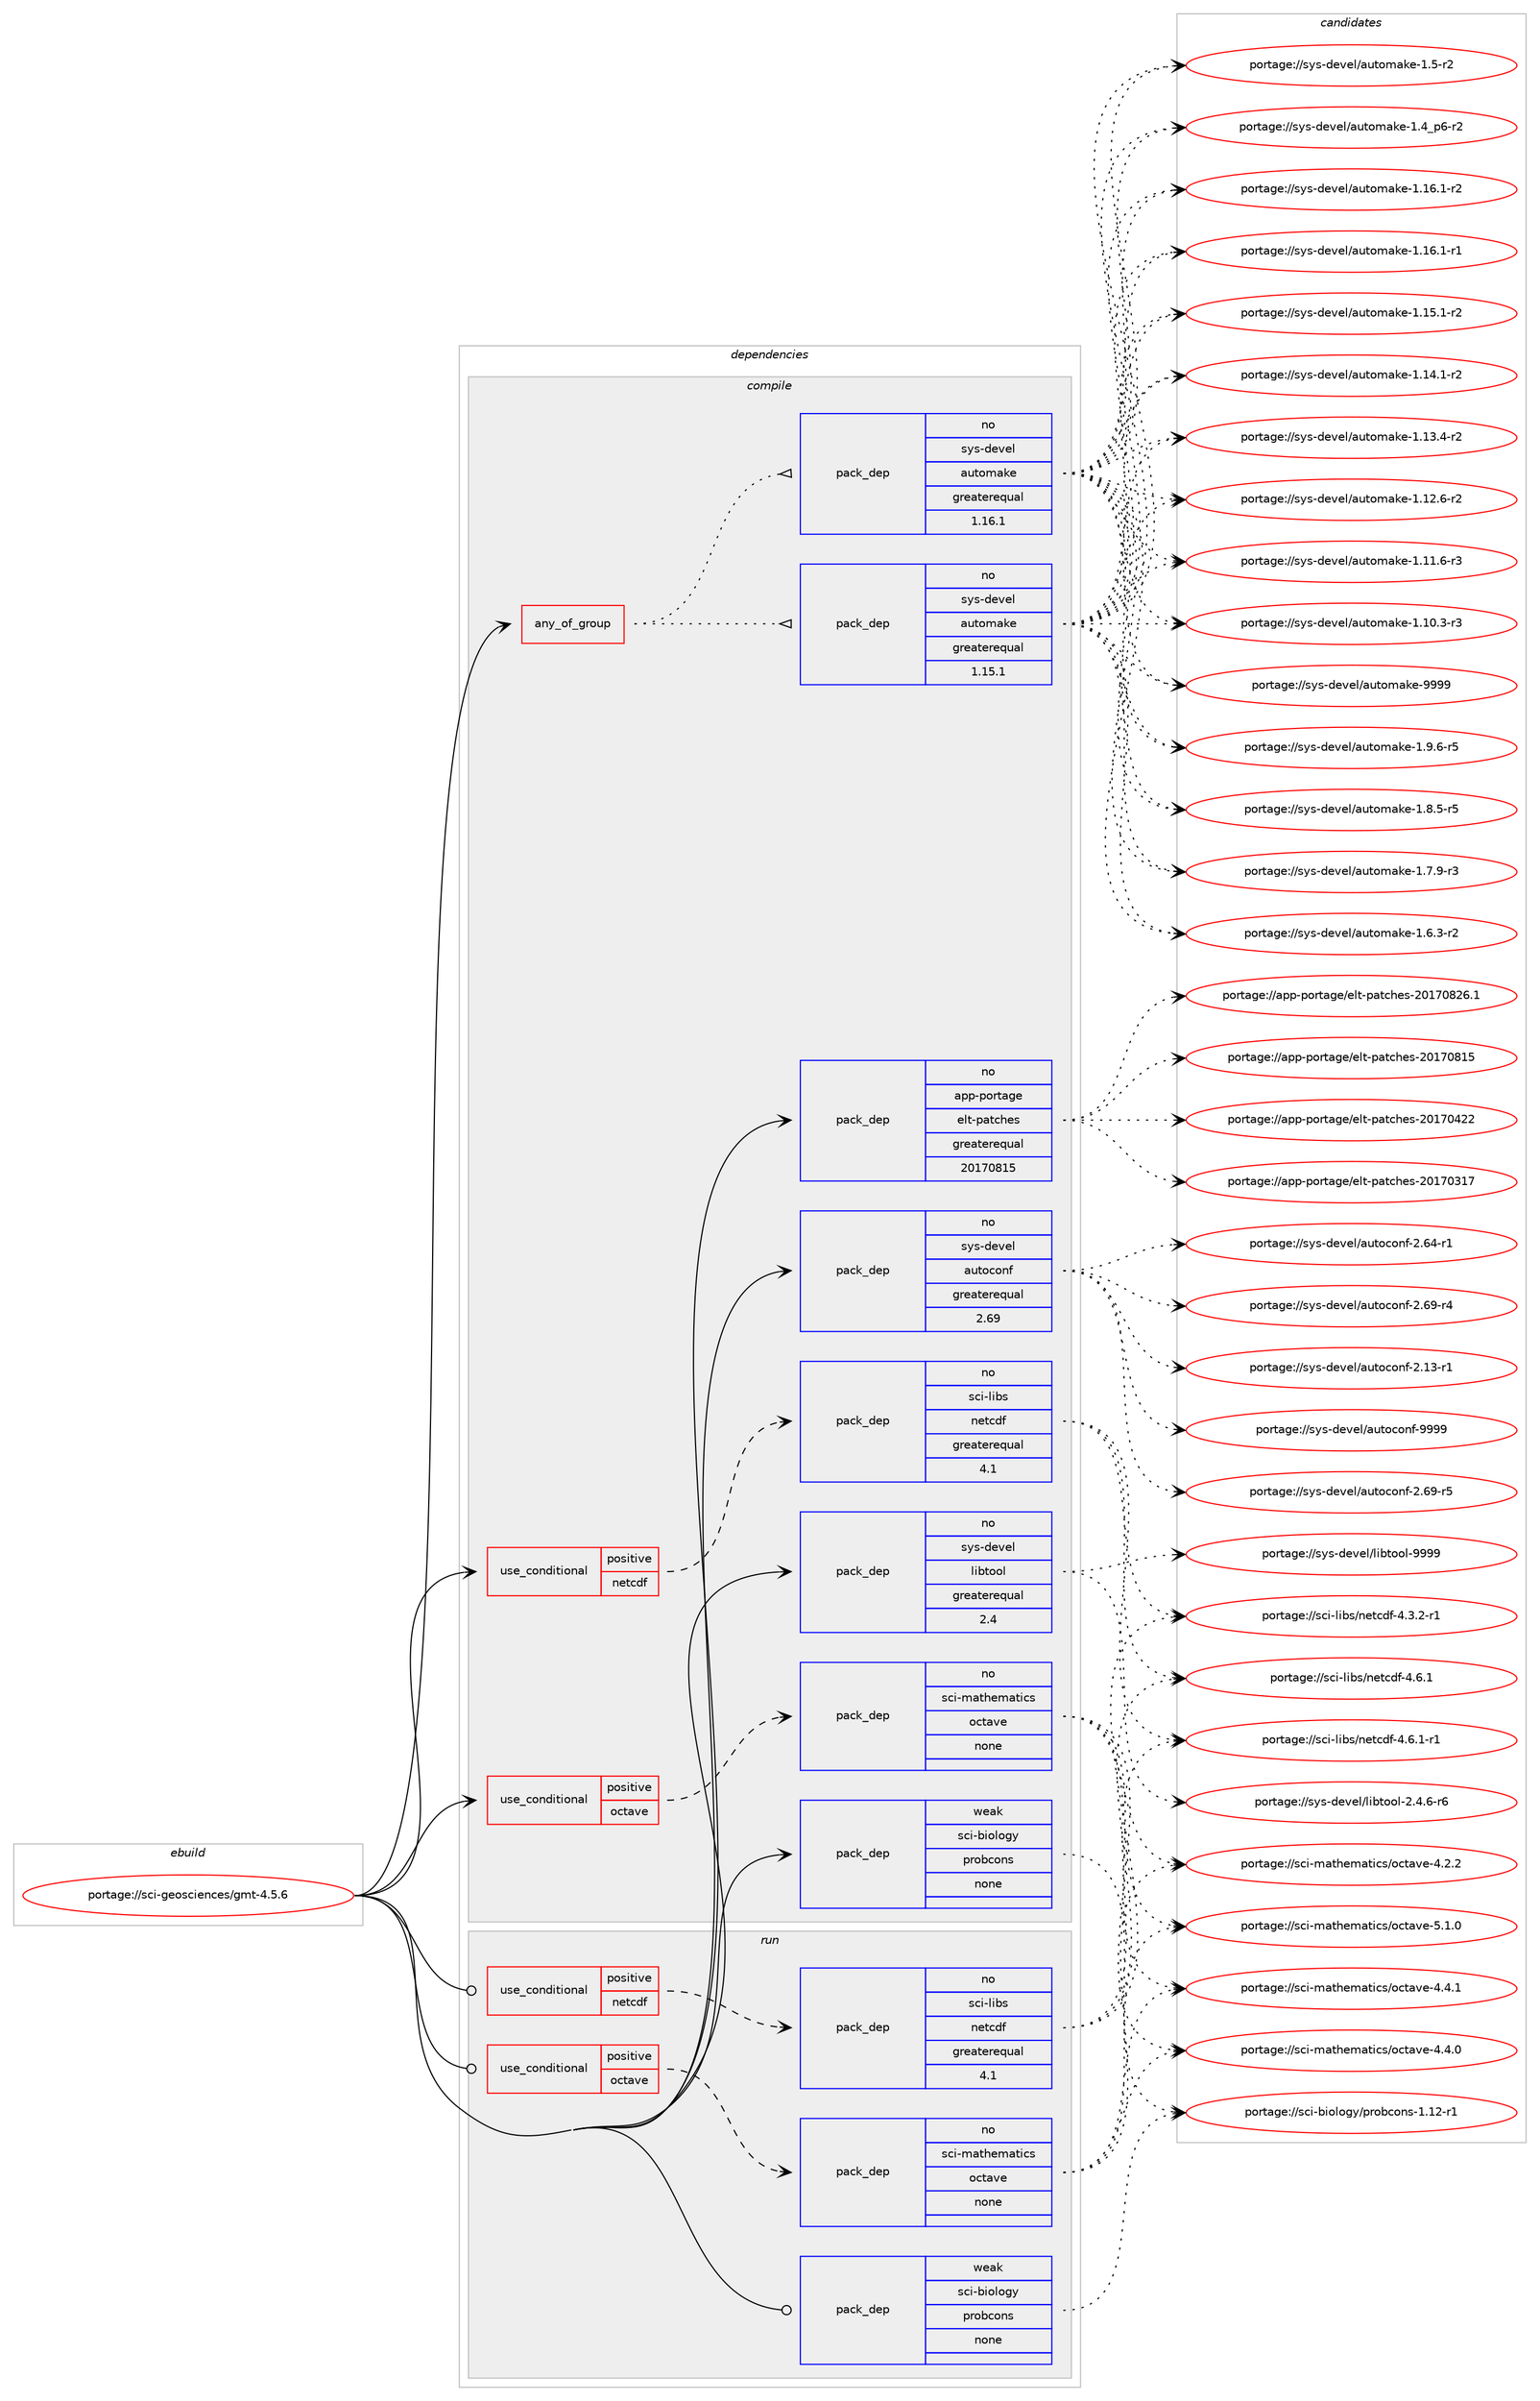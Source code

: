 digraph prolog {

# *************
# Graph options
# *************

newrank=true;
concentrate=true;
compound=true;
graph [rankdir=LR,fontname=Helvetica,fontsize=10,ranksep=1.5];#, ranksep=2.5, nodesep=0.2];
edge  [arrowhead=vee];
node  [fontname=Helvetica,fontsize=10];

# **********
# The ebuild
# **********

subgraph cluster_leftcol {
color=gray;
rank=same;
label=<<i>ebuild</i>>;
id [label="portage://sci-geosciences/gmt-4.5.6", color=red, width=4, href="../sci-geosciences/gmt-4.5.6.svg"];
}

# ****************
# The dependencies
# ****************

subgraph cluster_midcol {
color=gray;
label=<<i>dependencies</i>>;
subgraph cluster_compile {
fillcolor="#eeeeee";
style=filled;
label=<<i>compile</i>>;
subgraph any1525 {
dependency95927 [label=<<TABLE BORDER="0" CELLBORDER="1" CELLSPACING="0" CELLPADDING="4"><TR><TD CELLPADDING="10">any_of_group</TD></TR></TABLE>>, shape=none, color=red];subgraph pack74749 {
dependency95928 [label=<<TABLE BORDER="0" CELLBORDER="1" CELLSPACING="0" CELLPADDING="4" WIDTH="220"><TR><TD ROWSPAN="6" CELLPADDING="30">pack_dep</TD></TR><TR><TD WIDTH="110">no</TD></TR><TR><TD>sys-devel</TD></TR><TR><TD>automake</TD></TR><TR><TD>greaterequal</TD></TR><TR><TD>1.16.1</TD></TR></TABLE>>, shape=none, color=blue];
}
dependency95927:e -> dependency95928:w [weight=20,style="dotted",arrowhead="oinv"];
subgraph pack74750 {
dependency95929 [label=<<TABLE BORDER="0" CELLBORDER="1" CELLSPACING="0" CELLPADDING="4" WIDTH="220"><TR><TD ROWSPAN="6" CELLPADDING="30">pack_dep</TD></TR><TR><TD WIDTH="110">no</TD></TR><TR><TD>sys-devel</TD></TR><TR><TD>automake</TD></TR><TR><TD>greaterequal</TD></TR><TR><TD>1.15.1</TD></TR></TABLE>>, shape=none, color=blue];
}
dependency95927:e -> dependency95929:w [weight=20,style="dotted",arrowhead="oinv"];
}
id:e -> dependency95927:w [weight=20,style="solid",arrowhead="vee"];
subgraph cond19569 {
dependency95930 [label=<<TABLE BORDER="0" CELLBORDER="1" CELLSPACING="0" CELLPADDING="4"><TR><TD ROWSPAN="3" CELLPADDING="10">use_conditional</TD></TR><TR><TD>positive</TD></TR><TR><TD>netcdf</TD></TR></TABLE>>, shape=none, color=red];
subgraph pack74751 {
dependency95931 [label=<<TABLE BORDER="0" CELLBORDER="1" CELLSPACING="0" CELLPADDING="4" WIDTH="220"><TR><TD ROWSPAN="6" CELLPADDING="30">pack_dep</TD></TR><TR><TD WIDTH="110">no</TD></TR><TR><TD>sci-libs</TD></TR><TR><TD>netcdf</TD></TR><TR><TD>greaterequal</TD></TR><TR><TD>4.1</TD></TR></TABLE>>, shape=none, color=blue];
}
dependency95930:e -> dependency95931:w [weight=20,style="dashed",arrowhead="vee"];
}
id:e -> dependency95930:w [weight=20,style="solid",arrowhead="vee"];
subgraph cond19570 {
dependency95932 [label=<<TABLE BORDER="0" CELLBORDER="1" CELLSPACING="0" CELLPADDING="4"><TR><TD ROWSPAN="3" CELLPADDING="10">use_conditional</TD></TR><TR><TD>positive</TD></TR><TR><TD>octave</TD></TR></TABLE>>, shape=none, color=red];
subgraph pack74752 {
dependency95933 [label=<<TABLE BORDER="0" CELLBORDER="1" CELLSPACING="0" CELLPADDING="4" WIDTH="220"><TR><TD ROWSPAN="6" CELLPADDING="30">pack_dep</TD></TR><TR><TD WIDTH="110">no</TD></TR><TR><TD>sci-mathematics</TD></TR><TR><TD>octave</TD></TR><TR><TD>none</TD></TR><TR><TD></TD></TR></TABLE>>, shape=none, color=blue];
}
dependency95932:e -> dependency95933:w [weight=20,style="dashed",arrowhead="vee"];
}
id:e -> dependency95932:w [weight=20,style="solid",arrowhead="vee"];
subgraph pack74753 {
dependency95934 [label=<<TABLE BORDER="0" CELLBORDER="1" CELLSPACING="0" CELLPADDING="4" WIDTH="220"><TR><TD ROWSPAN="6" CELLPADDING="30">pack_dep</TD></TR><TR><TD WIDTH="110">no</TD></TR><TR><TD>app-portage</TD></TR><TR><TD>elt-patches</TD></TR><TR><TD>greaterequal</TD></TR><TR><TD>20170815</TD></TR></TABLE>>, shape=none, color=blue];
}
id:e -> dependency95934:w [weight=20,style="solid",arrowhead="vee"];
subgraph pack74754 {
dependency95935 [label=<<TABLE BORDER="0" CELLBORDER="1" CELLSPACING="0" CELLPADDING="4" WIDTH="220"><TR><TD ROWSPAN="6" CELLPADDING="30">pack_dep</TD></TR><TR><TD WIDTH="110">no</TD></TR><TR><TD>sys-devel</TD></TR><TR><TD>autoconf</TD></TR><TR><TD>greaterequal</TD></TR><TR><TD>2.69</TD></TR></TABLE>>, shape=none, color=blue];
}
id:e -> dependency95935:w [weight=20,style="solid",arrowhead="vee"];
subgraph pack74755 {
dependency95936 [label=<<TABLE BORDER="0" CELLBORDER="1" CELLSPACING="0" CELLPADDING="4" WIDTH="220"><TR><TD ROWSPAN="6" CELLPADDING="30">pack_dep</TD></TR><TR><TD WIDTH="110">no</TD></TR><TR><TD>sys-devel</TD></TR><TR><TD>libtool</TD></TR><TR><TD>greaterequal</TD></TR><TR><TD>2.4</TD></TR></TABLE>>, shape=none, color=blue];
}
id:e -> dependency95936:w [weight=20,style="solid",arrowhead="vee"];
subgraph pack74756 {
dependency95937 [label=<<TABLE BORDER="0" CELLBORDER="1" CELLSPACING="0" CELLPADDING="4" WIDTH="220"><TR><TD ROWSPAN="6" CELLPADDING="30">pack_dep</TD></TR><TR><TD WIDTH="110">weak</TD></TR><TR><TD>sci-biology</TD></TR><TR><TD>probcons</TD></TR><TR><TD>none</TD></TR><TR><TD></TD></TR></TABLE>>, shape=none, color=blue];
}
id:e -> dependency95937:w [weight=20,style="solid",arrowhead="vee"];
}
subgraph cluster_compileandrun {
fillcolor="#eeeeee";
style=filled;
label=<<i>compile and run</i>>;
}
subgraph cluster_run {
fillcolor="#eeeeee";
style=filled;
label=<<i>run</i>>;
subgraph cond19571 {
dependency95938 [label=<<TABLE BORDER="0" CELLBORDER="1" CELLSPACING="0" CELLPADDING="4"><TR><TD ROWSPAN="3" CELLPADDING="10">use_conditional</TD></TR><TR><TD>positive</TD></TR><TR><TD>netcdf</TD></TR></TABLE>>, shape=none, color=red];
subgraph pack74757 {
dependency95939 [label=<<TABLE BORDER="0" CELLBORDER="1" CELLSPACING="0" CELLPADDING="4" WIDTH="220"><TR><TD ROWSPAN="6" CELLPADDING="30">pack_dep</TD></TR><TR><TD WIDTH="110">no</TD></TR><TR><TD>sci-libs</TD></TR><TR><TD>netcdf</TD></TR><TR><TD>greaterequal</TD></TR><TR><TD>4.1</TD></TR></TABLE>>, shape=none, color=blue];
}
dependency95938:e -> dependency95939:w [weight=20,style="dashed",arrowhead="vee"];
}
id:e -> dependency95938:w [weight=20,style="solid",arrowhead="odot"];
subgraph cond19572 {
dependency95940 [label=<<TABLE BORDER="0" CELLBORDER="1" CELLSPACING="0" CELLPADDING="4"><TR><TD ROWSPAN="3" CELLPADDING="10">use_conditional</TD></TR><TR><TD>positive</TD></TR><TR><TD>octave</TD></TR></TABLE>>, shape=none, color=red];
subgraph pack74758 {
dependency95941 [label=<<TABLE BORDER="0" CELLBORDER="1" CELLSPACING="0" CELLPADDING="4" WIDTH="220"><TR><TD ROWSPAN="6" CELLPADDING="30">pack_dep</TD></TR><TR><TD WIDTH="110">no</TD></TR><TR><TD>sci-mathematics</TD></TR><TR><TD>octave</TD></TR><TR><TD>none</TD></TR><TR><TD></TD></TR></TABLE>>, shape=none, color=blue];
}
dependency95940:e -> dependency95941:w [weight=20,style="dashed",arrowhead="vee"];
}
id:e -> dependency95940:w [weight=20,style="solid",arrowhead="odot"];
subgraph pack74759 {
dependency95942 [label=<<TABLE BORDER="0" CELLBORDER="1" CELLSPACING="0" CELLPADDING="4" WIDTH="220"><TR><TD ROWSPAN="6" CELLPADDING="30">pack_dep</TD></TR><TR><TD WIDTH="110">weak</TD></TR><TR><TD>sci-biology</TD></TR><TR><TD>probcons</TD></TR><TR><TD>none</TD></TR><TR><TD></TD></TR></TABLE>>, shape=none, color=blue];
}
id:e -> dependency95942:w [weight=20,style="solid",arrowhead="odot"];
}
}

# **************
# The candidates
# **************

subgraph cluster_choices {
rank=same;
color=gray;
label=<<i>candidates</i>>;

subgraph choice74749 {
color=black;
nodesep=1;
choice115121115451001011181011084797117116111109971071014557575757 [label="portage://sys-devel/automake-9999", color=red, width=4,href="../sys-devel/automake-9999.svg"];
choice115121115451001011181011084797117116111109971071014549465746544511453 [label="portage://sys-devel/automake-1.9.6-r5", color=red, width=4,href="../sys-devel/automake-1.9.6-r5.svg"];
choice115121115451001011181011084797117116111109971071014549465646534511453 [label="portage://sys-devel/automake-1.8.5-r5", color=red, width=4,href="../sys-devel/automake-1.8.5-r5.svg"];
choice115121115451001011181011084797117116111109971071014549465546574511451 [label="portage://sys-devel/automake-1.7.9-r3", color=red, width=4,href="../sys-devel/automake-1.7.9-r3.svg"];
choice115121115451001011181011084797117116111109971071014549465446514511450 [label="portage://sys-devel/automake-1.6.3-r2", color=red, width=4,href="../sys-devel/automake-1.6.3-r2.svg"];
choice11512111545100101118101108479711711611110997107101454946534511450 [label="portage://sys-devel/automake-1.5-r2", color=red, width=4,href="../sys-devel/automake-1.5-r2.svg"];
choice115121115451001011181011084797117116111109971071014549465295112544511450 [label="portage://sys-devel/automake-1.4_p6-r2", color=red, width=4,href="../sys-devel/automake-1.4_p6-r2.svg"];
choice11512111545100101118101108479711711611110997107101454946495446494511450 [label="portage://sys-devel/automake-1.16.1-r2", color=red, width=4,href="../sys-devel/automake-1.16.1-r2.svg"];
choice11512111545100101118101108479711711611110997107101454946495446494511449 [label="portage://sys-devel/automake-1.16.1-r1", color=red, width=4,href="../sys-devel/automake-1.16.1-r1.svg"];
choice11512111545100101118101108479711711611110997107101454946495346494511450 [label="portage://sys-devel/automake-1.15.1-r2", color=red, width=4,href="../sys-devel/automake-1.15.1-r2.svg"];
choice11512111545100101118101108479711711611110997107101454946495246494511450 [label="portage://sys-devel/automake-1.14.1-r2", color=red, width=4,href="../sys-devel/automake-1.14.1-r2.svg"];
choice11512111545100101118101108479711711611110997107101454946495146524511450 [label="portage://sys-devel/automake-1.13.4-r2", color=red, width=4,href="../sys-devel/automake-1.13.4-r2.svg"];
choice11512111545100101118101108479711711611110997107101454946495046544511450 [label="portage://sys-devel/automake-1.12.6-r2", color=red, width=4,href="../sys-devel/automake-1.12.6-r2.svg"];
choice11512111545100101118101108479711711611110997107101454946494946544511451 [label="portage://sys-devel/automake-1.11.6-r3", color=red, width=4,href="../sys-devel/automake-1.11.6-r3.svg"];
choice11512111545100101118101108479711711611110997107101454946494846514511451 [label="portage://sys-devel/automake-1.10.3-r3", color=red, width=4,href="../sys-devel/automake-1.10.3-r3.svg"];
dependency95928:e -> choice115121115451001011181011084797117116111109971071014557575757:w [style=dotted,weight="100"];
dependency95928:e -> choice115121115451001011181011084797117116111109971071014549465746544511453:w [style=dotted,weight="100"];
dependency95928:e -> choice115121115451001011181011084797117116111109971071014549465646534511453:w [style=dotted,weight="100"];
dependency95928:e -> choice115121115451001011181011084797117116111109971071014549465546574511451:w [style=dotted,weight="100"];
dependency95928:e -> choice115121115451001011181011084797117116111109971071014549465446514511450:w [style=dotted,weight="100"];
dependency95928:e -> choice11512111545100101118101108479711711611110997107101454946534511450:w [style=dotted,weight="100"];
dependency95928:e -> choice115121115451001011181011084797117116111109971071014549465295112544511450:w [style=dotted,weight="100"];
dependency95928:e -> choice11512111545100101118101108479711711611110997107101454946495446494511450:w [style=dotted,weight="100"];
dependency95928:e -> choice11512111545100101118101108479711711611110997107101454946495446494511449:w [style=dotted,weight="100"];
dependency95928:e -> choice11512111545100101118101108479711711611110997107101454946495346494511450:w [style=dotted,weight="100"];
dependency95928:e -> choice11512111545100101118101108479711711611110997107101454946495246494511450:w [style=dotted,weight="100"];
dependency95928:e -> choice11512111545100101118101108479711711611110997107101454946495146524511450:w [style=dotted,weight="100"];
dependency95928:e -> choice11512111545100101118101108479711711611110997107101454946495046544511450:w [style=dotted,weight="100"];
dependency95928:e -> choice11512111545100101118101108479711711611110997107101454946494946544511451:w [style=dotted,weight="100"];
dependency95928:e -> choice11512111545100101118101108479711711611110997107101454946494846514511451:w [style=dotted,weight="100"];
}
subgraph choice74750 {
color=black;
nodesep=1;
choice115121115451001011181011084797117116111109971071014557575757 [label="portage://sys-devel/automake-9999", color=red, width=4,href="../sys-devel/automake-9999.svg"];
choice115121115451001011181011084797117116111109971071014549465746544511453 [label="portage://sys-devel/automake-1.9.6-r5", color=red, width=4,href="../sys-devel/automake-1.9.6-r5.svg"];
choice115121115451001011181011084797117116111109971071014549465646534511453 [label="portage://sys-devel/automake-1.8.5-r5", color=red, width=4,href="../sys-devel/automake-1.8.5-r5.svg"];
choice115121115451001011181011084797117116111109971071014549465546574511451 [label="portage://sys-devel/automake-1.7.9-r3", color=red, width=4,href="../sys-devel/automake-1.7.9-r3.svg"];
choice115121115451001011181011084797117116111109971071014549465446514511450 [label="portage://sys-devel/automake-1.6.3-r2", color=red, width=4,href="../sys-devel/automake-1.6.3-r2.svg"];
choice11512111545100101118101108479711711611110997107101454946534511450 [label="portage://sys-devel/automake-1.5-r2", color=red, width=4,href="../sys-devel/automake-1.5-r2.svg"];
choice115121115451001011181011084797117116111109971071014549465295112544511450 [label="portage://sys-devel/automake-1.4_p6-r2", color=red, width=4,href="../sys-devel/automake-1.4_p6-r2.svg"];
choice11512111545100101118101108479711711611110997107101454946495446494511450 [label="portage://sys-devel/automake-1.16.1-r2", color=red, width=4,href="../sys-devel/automake-1.16.1-r2.svg"];
choice11512111545100101118101108479711711611110997107101454946495446494511449 [label="portage://sys-devel/automake-1.16.1-r1", color=red, width=4,href="../sys-devel/automake-1.16.1-r1.svg"];
choice11512111545100101118101108479711711611110997107101454946495346494511450 [label="portage://sys-devel/automake-1.15.1-r2", color=red, width=4,href="../sys-devel/automake-1.15.1-r2.svg"];
choice11512111545100101118101108479711711611110997107101454946495246494511450 [label="portage://sys-devel/automake-1.14.1-r2", color=red, width=4,href="../sys-devel/automake-1.14.1-r2.svg"];
choice11512111545100101118101108479711711611110997107101454946495146524511450 [label="portage://sys-devel/automake-1.13.4-r2", color=red, width=4,href="../sys-devel/automake-1.13.4-r2.svg"];
choice11512111545100101118101108479711711611110997107101454946495046544511450 [label="portage://sys-devel/automake-1.12.6-r2", color=red, width=4,href="../sys-devel/automake-1.12.6-r2.svg"];
choice11512111545100101118101108479711711611110997107101454946494946544511451 [label="portage://sys-devel/automake-1.11.6-r3", color=red, width=4,href="../sys-devel/automake-1.11.6-r3.svg"];
choice11512111545100101118101108479711711611110997107101454946494846514511451 [label="portage://sys-devel/automake-1.10.3-r3", color=red, width=4,href="../sys-devel/automake-1.10.3-r3.svg"];
dependency95929:e -> choice115121115451001011181011084797117116111109971071014557575757:w [style=dotted,weight="100"];
dependency95929:e -> choice115121115451001011181011084797117116111109971071014549465746544511453:w [style=dotted,weight="100"];
dependency95929:e -> choice115121115451001011181011084797117116111109971071014549465646534511453:w [style=dotted,weight="100"];
dependency95929:e -> choice115121115451001011181011084797117116111109971071014549465546574511451:w [style=dotted,weight="100"];
dependency95929:e -> choice115121115451001011181011084797117116111109971071014549465446514511450:w [style=dotted,weight="100"];
dependency95929:e -> choice11512111545100101118101108479711711611110997107101454946534511450:w [style=dotted,weight="100"];
dependency95929:e -> choice115121115451001011181011084797117116111109971071014549465295112544511450:w [style=dotted,weight="100"];
dependency95929:e -> choice11512111545100101118101108479711711611110997107101454946495446494511450:w [style=dotted,weight="100"];
dependency95929:e -> choice11512111545100101118101108479711711611110997107101454946495446494511449:w [style=dotted,weight="100"];
dependency95929:e -> choice11512111545100101118101108479711711611110997107101454946495346494511450:w [style=dotted,weight="100"];
dependency95929:e -> choice11512111545100101118101108479711711611110997107101454946495246494511450:w [style=dotted,weight="100"];
dependency95929:e -> choice11512111545100101118101108479711711611110997107101454946495146524511450:w [style=dotted,weight="100"];
dependency95929:e -> choice11512111545100101118101108479711711611110997107101454946495046544511450:w [style=dotted,weight="100"];
dependency95929:e -> choice11512111545100101118101108479711711611110997107101454946494946544511451:w [style=dotted,weight="100"];
dependency95929:e -> choice11512111545100101118101108479711711611110997107101454946494846514511451:w [style=dotted,weight="100"];
}
subgraph choice74751 {
color=black;
nodesep=1;
choice11599105451081059811547110101116991001024552465446494511449 [label="portage://sci-libs/netcdf-4.6.1-r1", color=red, width=4,href="../sci-libs/netcdf-4.6.1-r1.svg"];
choice1159910545108105981154711010111699100102455246544649 [label="portage://sci-libs/netcdf-4.6.1", color=red, width=4,href="../sci-libs/netcdf-4.6.1.svg"];
choice11599105451081059811547110101116991001024552465146504511449 [label="portage://sci-libs/netcdf-4.3.2-r1", color=red, width=4,href="../sci-libs/netcdf-4.3.2-r1.svg"];
dependency95931:e -> choice11599105451081059811547110101116991001024552465446494511449:w [style=dotted,weight="100"];
dependency95931:e -> choice1159910545108105981154711010111699100102455246544649:w [style=dotted,weight="100"];
dependency95931:e -> choice11599105451081059811547110101116991001024552465146504511449:w [style=dotted,weight="100"];
}
subgraph choice74752 {
color=black;
nodesep=1;
choice1159910545109971161041011099711610599115471119911697118101455346494648 [label="portage://sci-mathematics/octave-5.1.0", color=red, width=4,href="../sci-mathematics/octave-5.1.0.svg"];
choice1159910545109971161041011099711610599115471119911697118101455246524649 [label="portage://sci-mathematics/octave-4.4.1", color=red, width=4,href="../sci-mathematics/octave-4.4.1.svg"];
choice1159910545109971161041011099711610599115471119911697118101455246524648 [label="portage://sci-mathematics/octave-4.4.0", color=red, width=4,href="../sci-mathematics/octave-4.4.0.svg"];
choice1159910545109971161041011099711610599115471119911697118101455246504650 [label="portage://sci-mathematics/octave-4.2.2", color=red, width=4,href="../sci-mathematics/octave-4.2.2.svg"];
dependency95933:e -> choice1159910545109971161041011099711610599115471119911697118101455346494648:w [style=dotted,weight="100"];
dependency95933:e -> choice1159910545109971161041011099711610599115471119911697118101455246524649:w [style=dotted,weight="100"];
dependency95933:e -> choice1159910545109971161041011099711610599115471119911697118101455246524648:w [style=dotted,weight="100"];
dependency95933:e -> choice1159910545109971161041011099711610599115471119911697118101455246504650:w [style=dotted,weight="100"];
}
subgraph choice74753 {
color=black;
nodesep=1;
choice971121124511211111411697103101471011081164511297116991041011154550484955485650544649 [label="portage://app-portage/elt-patches-20170826.1", color=red, width=4,href="../app-portage/elt-patches-20170826.1.svg"];
choice97112112451121111141169710310147101108116451129711699104101115455048495548564953 [label="portage://app-portage/elt-patches-20170815", color=red, width=4,href="../app-portage/elt-patches-20170815.svg"];
choice97112112451121111141169710310147101108116451129711699104101115455048495548525050 [label="portage://app-portage/elt-patches-20170422", color=red, width=4,href="../app-portage/elt-patches-20170422.svg"];
choice97112112451121111141169710310147101108116451129711699104101115455048495548514955 [label="portage://app-portage/elt-patches-20170317", color=red, width=4,href="../app-portage/elt-patches-20170317.svg"];
dependency95934:e -> choice971121124511211111411697103101471011081164511297116991041011154550484955485650544649:w [style=dotted,weight="100"];
dependency95934:e -> choice97112112451121111141169710310147101108116451129711699104101115455048495548564953:w [style=dotted,weight="100"];
dependency95934:e -> choice97112112451121111141169710310147101108116451129711699104101115455048495548525050:w [style=dotted,weight="100"];
dependency95934:e -> choice97112112451121111141169710310147101108116451129711699104101115455048495548514955:w [style=dotted,weight="100"];
}
subgraph choice74754 {
color=black;
nodesep=1;
choice115121115451001011181011084797117116111991111101024557575757 [label="portage://sys-devel/autoconf-9999", color=red, width=4,href="../sys-devel/autoconf-9999.svg"];
choice1151211154510010111810110847971171161119911111010245504654574511453 [label="portage://sys-devel/autoconf-2.69-r5", color=red, width=4,href="../sys-devel/autoconf-2.69-r5.svg"];
choice1151211154510010111810110847971171161119911111010245504654574511452 [label="portage://sys-devel/autoconf-2.69-r4", color=red, width=4,href="../sys-devel/autoconf-2.69-r4.svg"];
choice1151211154510010111810110847971171161119911111010245504654524511449 [label="portage://sys-devel/autoconf-2.64-r1", color=red, width=4,href="../sys-devel/autoconf-2.64-r1.svg"];
choice1151211154510010111810110847971171161119911111010245504649514511449 [label="portage://sys-devel/autoconf-2.13-r1", color=red, width=4,href="../sys-devel/autoconf-2.13-r1.svg"];
dependency95935:e -> choice115121115451001011181011084797117116111991111101024557575757:w [style=dotted,weight="100"];
dependency95935:e -> choice1151211154510010111810110847971171161119911111010245504654574511453:w [style=dotted,weight="100"];
dependency95935:e -> choice1151211154510010111810110847971171161119911111010245504654574511452:w [style=dotted,weight="100"];
dependency95935:e -> choice1151211154510010111810110847971171161119911111010245504654524511449:w [style=dotted,weight="100"];
dependency95935:e -> choice1151211154510010111810110847971171161119911111010245504649514511449:w [style=dotted,weight="100"];
}
subgraph choice74755 {
color=black;
nodesep=1;
choice1151211154510010111810110847108105981161111111084557575757 [label="portage://sys-devel/libtool-9999", color=red, width=4,href="../sys-devel/libtool-9999.svg"];
choice1151211154510010111810110847108105981161111111084550465246544511454 [label="portage://sys-devel/libtool-2.4.6-r6", color=red, width=4,href="../sys-devel/libtool-2.4.6-r6.svg"];
dependency95936:e -> choice1151211154510010111810110847108105981161111111084557575757:w [style=dotted,weight="100"];
dependency95936:e -> choice1151211154510010111810110847108105981161111111084550465246544511454:w [style=dotted,weight="100"];
}
subgraph choice74756 {
color=black;
nodesep=1;
choice11599105459810511110811110312147112114111989911111011545494649504511449 [label="portage://sci-biology/probcons-1.12-r1", color=red, width=4,href="../sci-biology/probcons-1.12-r1.svg"];
dependency95937:e -> choice11599105459810511110811110312147112114111989911111011545494649504511449:w [style=dotted,weight="100"];
}
subgraph choice74757 {
color=black;
nodesep=1;
choice11599105451081059811547110101116991001024552465446494511449 [label="portage://sci-libs/netcdf-4.6.1-r1", color=red, width=4,href="../sci-libs/netcdf-4.6.1-r1.svg"];
choice1159910545108105981154711010111699100102455246544649 [label="portage://sci-libs/netcdf-4.6.1", color=red, width=4,href="../sci-libs/netcdf-4.6.1.svg"];
choice11599105451081059811547110101116991001024552465146504511449 [label="portage://sci-libs/netcdf-4.3.2-r1", color=red, width=4,href="../sci-libs/netcdf-4.3.2-r1.svg"];
dependency95939:e -> choice11599105451081059811547110101116991001024552465446494511449:w [style=dotted,weight="100"];
dependency95939:e -> choice1159910545108105981154711010111699100102455246544649:w [style=dotted,weight="100"];
dependency95939:e -> choice11599105451081059811547110101116991001024552465146504511449:w [style=dotted,weight="100"];
}
subgraph choice74758 {
color=black;
nodesep=1;
choice1159910545109971161041011099711610599115471119911697118101455346494648 [label="portage://sci-mathematics/octave-5.1.0", color=red, width=4,href="../sci-mathematics/octave-5.1.0.svg"];
choice1159910545109971161041011099711610599115471119911697118101455246524649 [label="portage://sci-mathematics/octave-4.4.1", color=red, width=4,href="../sci-mathematics/octave-4.4.1.svg"];
choice1159910545109971161041011099711610599115471119911697118101455246524648 [label="portage://sci-mathematics/octave-4.4.0", color=red, width=4,href="../sci-mathematics/octave-4.4.0.svg"];
choice1159910545109971161041011099711610599115471119911697118101455246504650 [label="portage://sci-mathematics/octave-4.2.2", color=red, width=4,href="../sci-mathematics/octave-4.2.2.svg"];
dependency95941:e -> choice1159910545109971161041011099711610599115471119911697118101455346494648:w [style=dotted,weight="100"];
dependency95941:e -> choice1159910545109971161041011099711610599115471119911697118101455246524649:w [style=dotted,weight="100"];
dependency95941:e -> choice1159910545109971161041011099711610599115471119911697118101455246524648:w [style=dotted,weight="100"];
dependency95941:e -> choice1159910545109971161041011099711610599115471119911697118101455246504650:w [style=dotted,weight="100"];
}
subgraph choice74759 {
color=black;
nodesep=1;
choice11599105459810511110811110312147112114111989911111011545494649504511449 [label="portage://sci-biology/probcons-1.12-r1", color=red, width=4,href="../sci-biology/probcons-1.12-r1.svg"];
dependency95942:e -> choice11599105459810511110811110312147112114111989911111011545494649504511449:w [style=dotted,weight="100"];
}
}

}
